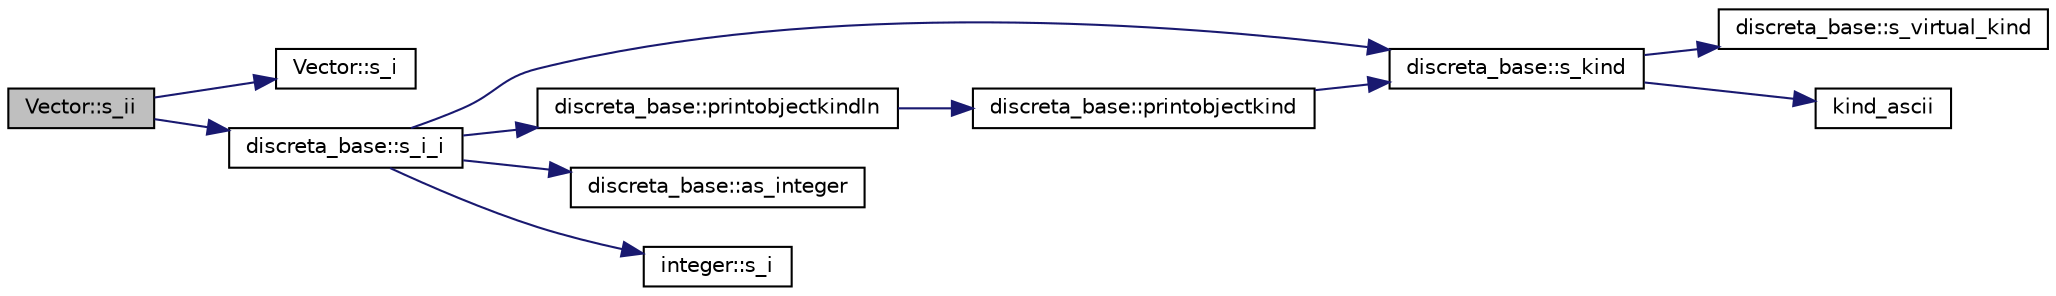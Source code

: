 digraph "Vector::s_ii"
{
  edge [fontname="Helvetica",fontsize="10",labelfontname="Helvetica",labelfontsize="10"];
  node [fontname="Helvetica",fontsize="10",shape=record];
  rankdir="LR";
  Node5487 [label="Vector::s_ii",height=0.2,width=0.4,color="black", fillcolor="grey75", style="filled", fontcolor="black"];
  Node5487 -> Node5488 [color="midnightblue",fontsize="10",style="solid",fontname="Helvetica"];
  Node5488 [label="Vector::s_i",height=0.2,width=0.4,color="black", fillcolor="white", style="filled",URL="$d5/db2/class_vector.html#a1c4fe1752523df8119f70dd550244871"];
  Node5487 -> Node5489 [color="midnightblue",fontsize="10",style="solid",fontname="Helvetica"];
  Node5489 [label="discreta_base::s_i_i",height=0.2,width=0.4,color="black", fillcolor="white", style="filled",URL="$d7/d71/classdiscreta__base.html#aadb92c01fbe69b3034b0214b33fbc735"];
  Node5489 -> Node5490 [color="midnightblue",fontsize="10",style="solid",fontname="Helvetica"];
  Node5490 [label="discreta_base::s_kind",height=0.2,width=0.4,color="black", fillcolor="white", style="filled",URL="$d7/d71/classdiscreta__base.html#a8a830025c74adbbc3362418a7c2ba157"];
  Node5490 -> Node5491 [color="midnightblue",fontsize="10",style="solid",fontname="Helvetica"];
  Node5491 [label="discreta_base::s_virtual_kind",height=0.2,width=0.4,color="black", fillcolor="white", style="filled",URL="$d7/d71/classdiscreta__base.html#a52778a6d6943a468be083d0785d418fb"];
  Node5490 -> Node5492 [color="midnightblue",fontsize="10",style="solid",fontname="Helvetica"];
  Node5492 [label="kind_ascii",height=0.2,width=0.4,color="black", fillcolor="white", style="filled",URL="$d9/d60/discreta_8h.html#ad0ce825a9f29bc6cec27e1b64cfe27bf"];
  Node5489 -> Node5493 [color="midnightblue",fontsize="10",style="solid",fontname="Helvetica"];
  Node5493 [label="discreta_base::printobjectkindln",height=0.2,width=0.4,color="black", fillcolor="white", style="filled",URL="$d7/d71/classdiscreta__base.html#a677ccc8f392ebedde05e453f8cf59559"];
  Node5493 -> Node5494 [color="midnightblue",fontsize="10",style="solid",fontname="Helvetica"];
  Node5494 [label="discreta_base::printobjectkind",height=0.2,width=0.4,color="black", fillcolor="white", style="filled",URL="$d7/d71/classdiscreta__base.html#aa75a1314aa706909b029664944904231"];
  Node5494 -> Node5490 [color="midnightblue",fontsize="10",style="solid",fontname="Helvetica"];
  Node5489 -> Node5495 [color="midnightblue",fontsize="10",style="solid",fontname="Helvetica"];
  Node5495 [label="discreta_base::as_integer",height=0.2,width=0.4,color="black", fillcolor="white", style="filled",URL="$d7/d71/classdiscreta__base.html#a00d7691eaf874fd283d942692fe8dd26"];
  Node5489 -> Node5496 [color="midnightblue",fontsize="10",style="solid",fontname="Helvetica"];
  Node5496 [label="integer::s_i",height=0.2,width=0.4,color="black", fillcolor="white", style="filled",URL="$d0/de5/classinteger.html#adf28e9f94d4c844adaa950deeb80b904"];
}
